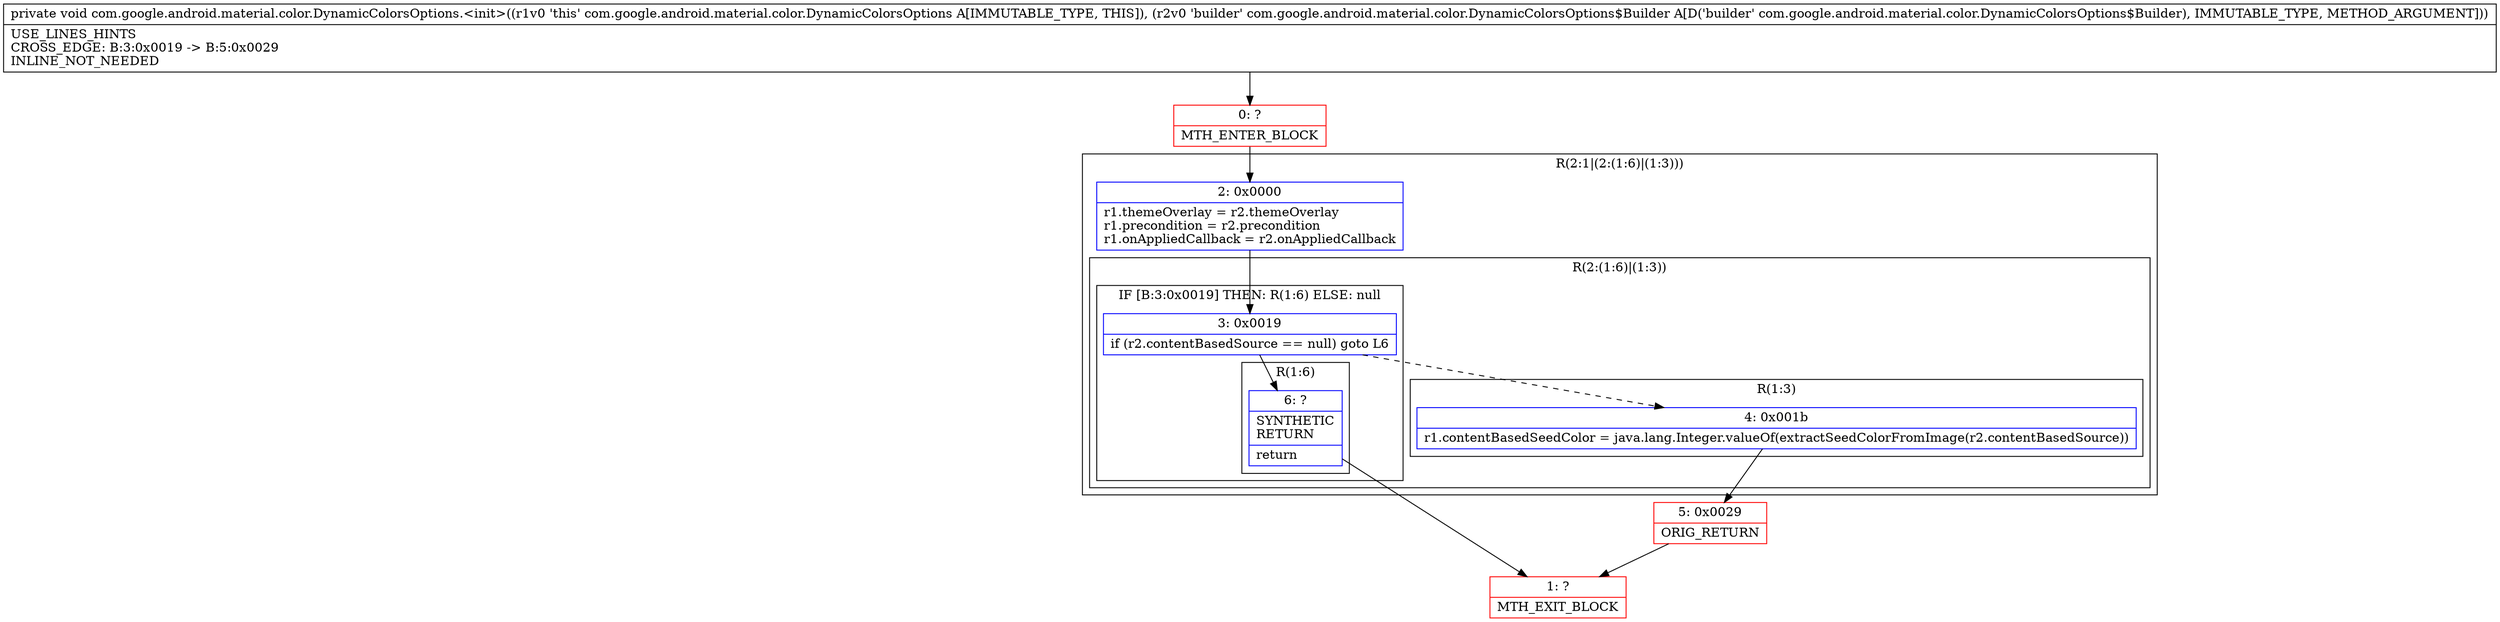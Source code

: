 digraph "CFG forcom.google.android.material.color.DynamicColorsOptions.\<init\>(Lcom\/google\/android\/material\/color\/DynamicColorsOptions$Builder;)V" {
subgraph cluster_Region_1060078052 {
label = "R(2:1|(2:(1:6)|(1:3)))";
node [shape=record,color=blue];
Node_2 [shape=record,label="{2\:\ 0x0000|r1.themeOverlay = r2.themeOverlay\lr1.precondition = r2.precondition\lr1.onAppliedCallback = r2.onAppliedCallback\l}"];
subgraph cluster_Region_2144544051 {
label = "R(2:(1:6)|(1:3))";
node [shape=record,color=blue];
subgraph cluster_IfRegion_539872474 {
label = "IF [B:3:0x0019] THEN: R(1:6) ELSE: null";
node [shape=record,color=blue];
Node_3 [shape=record,label="{3\:\ 0x0019|if (r2.contentBasedSource == null) goto L6\l}"];
subgraph cluster_Region_1830970348 {
label = "R(1:6)";
node [shape=record,color=blue];
Node_6 [shape=record,label="{6\:\ ?|SYNTHETIC\lRETURN\l|return\l}"];
}
}
subgraph cluster_Region_776072973 {
label = "R(1:3)";
node [shape=record,color=blue];
Node_4 [shape=record,label="{4\:\ 0x001b|r1.contentBasedSeedColor = java.lang.Integer.valueOf(extractSeedColorFromImage(r2.contentBasedSource))\l}"];
}
}
}
Node_0 [shape=record,color=red,label="{0\:\ ?|MTH_ENTER_BLOCK\l}"];
Node_5 [shape=record,color=red,label="{5\:\ 0x0029|ORIG_RETURN\l}"];
Node_1 [shape=record,color=red,label="{1\:\ ?|MTH_EXIT_BLOCK\l}"];
MethodNode[shape=record,label="{private void com.google.android.material.color.DynamicColorsOptions.\<init\>((r1v0 'this' com.google.android.material.color.DynamicColorsOptions A[IMMUTABLE_TYPE, THIS]), (r2v0 'builder' com.google.android.material.color.DynamicColorsOptions$Builder A[D('builder' com.google.android.material.color.DynamicColorsOptions$Builder), IMMUTABLE_TYPE, METHOD_ARGUMENT]))  | USE_LINES_HINTS\lCROSS_EDGE: B:3:0x0019 \-\> B:5:0x0029\lINLINE_NOT_NEEDED\l}"];
MethodNode -> Node_0;Node_2 -> Node_3;
Node_3 -> Node_4[style=dashed];
Node_3 -> Node_6;
Node_6 -> Node_1;
Node_4 -> Node_5;
Node_0 -> Node_2;
Node_5 -> Node_1;
}

